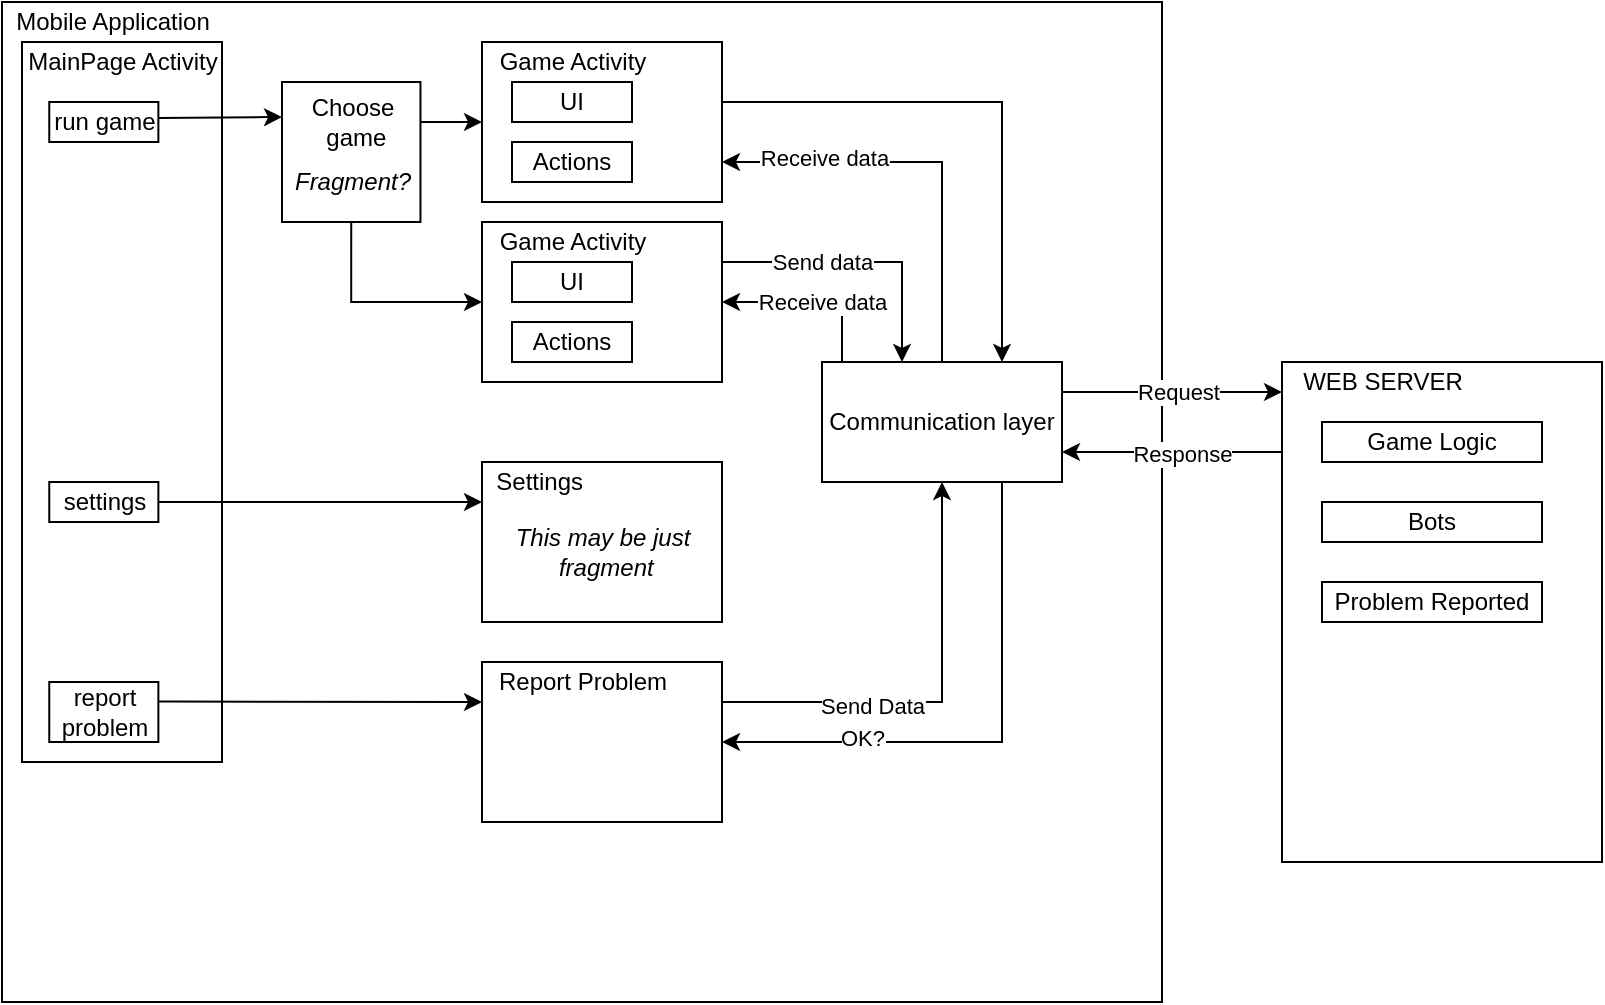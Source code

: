 <mxfile version="13.10.6" type="github"><diagram id="YKCl7_tpdbkNAaApeTe4" name="Page-1"><mxGraphModel dx="1038" dy="500" grid="1" gridSize="10" guides="1" tooltips="1" connect="1" arrows="1" fold="1" page="1" pageScale="1" pageWidth="827" pageHeight="1169" math="0" shadow="0"><root><mxCell id="0"/><mxCell id="1" parent="0"/><mxCell id="JyiQULtDb-w22TgV9soV-6" value="" style="rounded=0;whiteSpace=wrap;html=1;" parent="1" vertex="1"><mxGeometry x="40" y="40" width="580" height="500" as="geometry"/></mxCell><mxCell id="JyiQULtDb-w22TgV9soV-7" value="Mobile Application" style="text;html=1;align=center;verticalAlign=middle;resizable=0;points=[];autosize=1;" parent="1" vertex="1"><mxGeometry x="40" y="40" width="110" height="20" as="geometry"/></mxCell><mxCell id="JyiQULtDb-w22TgV9soV-18" style="edgeStyle=orthogonalEdgeStyle;rounded=0;orthogonalLoop=1;jettySize=auto;html=1;exitX=1;exitY=0.5;exitDx=0;exitDy=0;entryX=0.75;entryY=0;entryDx=0;entryDy=0;" parent="1" source="JyiQULtDb-w22TgV9soV-13" target="JyiQULtDb-w22TgV9soV-16" edge="1"><mxGeometry relative="1" as="geometry"><Array as="points"><mxPoint x="320" y="90"/><mxPoint x="540" y="90"/></Array></mxGeometry></mxCell><mxCell id="JyiQULtDb-w22TgV9soV-20" value="Send data" style="edgeLabel;html=1;align=center;verticalAlign=middle;resizable=0;points=[];" parent="JyiQULtDb-w22TgV9soV-18" vertex="1" connectable="0"><mxGeometry x="-0.304" relative="1" as="geometry"><mxPoint x="-32" as="offset"/></mxGeometry></mxCell><mxCell id="JyiQULtDb-w22TgV9soV-17" style="edgeStyle=orthogonalEdgeStyle;rounded=0;orthogonalLoop=1;jettySize=auto;html=1;exitX=1;exitY=0.25;exitDx=0;exitDy=0;" parent="1" source="JyiQULtDb-w22TgV9soV-16" edge="1"><mxGeometry relative="1" as="geometry"><mxPoint x="680" y="235" as="targetPoint"/><Array as="points"><mxPoint x="590" y="235"/><mxPoint x="590" y="235"/></Array></mxGeometry></mxCell><mxCell id="JyiQULtDb-w22TgV9soV-26" value="Request" style="edgeLabel;html=1;align=center;verticalAlign=middle;resizable=0;points=[];" parent="JyiQULtDb-w22TgV9soV-17" vertex="1" connectable="0"><mxGeometry x="0.056" relative="1" as="geometry"><mxPoint as="offset"/></mxGeometry></mxCell><mxCell id="JyiQULtDb-w22TgV9soV-19" style="edgeStyle=orthogonalEdgeStyle;rounded=0;orthogonalLoop=1;jettySize=auto;html=1;exitX=0.5;exitY=0;exitDx=0;exitDy=0;entryX=1;entryY=0.75;entryDx=0;entryDy=0;" parent="1" source="JyiQULtDb-w22TgV9soV-16" target="JyiQULtDb-w22TgV9soV-13" edge="1"><mxGeometry relative="1" as="geometry"><Array as="points"><mxPoint x="510" y="120"/></Array></mxGeometry></mxCell><mxCell id="JyiQULtDb-w22TgV9soV-21" value="Receive data" style="edgeLabel;html=1;align=center;verticalAlign=middle;resizable=0;points=[];" parent="JyiQULtDb-w22TgV9soV-19" vertex="1" connectable="0"><mxGeometry x="0.384" y="2" relative="1" as="geometry"><mxPoint x="-13.5" y="-4.5" as="offset"/></mxGeometry></mxCell><mxCell id="JyiQULtDb-w22TgV9soV-38" style="edgeStyle=orthogonalEdgeStyle;rounded=0;orthogonalLoop=1;jettySize=auto;html=1;exitX=0;exitY=0;exitDx=0;exitDy=0;entryX=1;entryY=0.5;entryDx=0;entryDy=0;" parent="1" source="JyiQULtDb-w22TgV9soV-16" target="JyiQULtDb-w22TgV9soV-29" edge="1"><mxGeometry relative="1" as="geometry"><Array as="points"><mxPoint x="460" y="220"/><mxPoint x="460" y="190"/></Array></mxGeometry></mxCell><mxCell id="JyiQULtDb-w22TgV9soV-61" style="edgeStyle=orthogonalEdgeStyle;rounded=0;orthogonalLoop=1;jettySize=auto;html=1;exitX=0.75;exitY=1;exitDx=0;exitDy=0;entryX=1;entryY=0.5;entryDx=0;entryDy=0;" parent="1" source="JyiQULtDb-w22TgV9soV-16" target="JyiQULtDb-w22TgV9soV-53" edge="1"><mxGeometry relative="1" as="geometry"/></mxCell><mxCell id="JyiQULtDb-w22TgV9soV-62" value="OK?" style="edgeLabel;html=1;align=center;verticalAlign=middle;resizable=0;points=[];" parent="JyiQULtDb-w22TgV9soV-61" vertex="1" connectable="0"><mxGeometry x="0.609" y="-2" relative="1" as="geometry"><mxPoint x="17" as="offset"/></mxGeometry></mxCell><mxCell id="JyiQULtDb-w22TgV9soV-16" value="Communication layer" style="whiteSpace=wrap;html=1;" parent="1" vertex="1"><mxGeometry x="450" y="220" width="120" height="60" as="geometry"/></mxCell><mxCell id="JyiQULtDb-w22TgV9soV-25" value="" style="endArrow=classic;html=1;entryX=1;entryY=0.75;entryDx=0;entryDy=0;" parent="1" target="JyiQULtDb-w22TgV9soV-16" edge="1"><mxGeometry width="50" height="50" relative="1" as="geometry"><mxPoint x="680" y="265" as="sourcePoint"/><mxPoint x="520" y="250" as="targetPoint"/></mxGeometry></mxCell><mxCell id="JyiQULtDb-w22TgV9soV-28" value="Response" style="edgeLabel;html=1;align=center;verticalAlign=middle;resizable=0;points=[];" parent="JyiQULtDb-w22TgV9soV-25" vertex="1" connectable="0"><mxGeometry x="0.386" y="1" relative="1" as="geometry"><mxPoint x="26" as="offset"/></mxGeometry></mxCell><mxCell id="JyiQULtDb-w22TgV9soV-37" style="edgeStyle=orthogonalEdgeStyle;rounded=0;orthogonalLoop=1;jettySize=auto;html=1;exitX=1;exitY=0.25;exitDx=0;exitDy=0;" parent="1" source="JyiQULtDb-w22TgV9soV-29" edge="1"><mxGeometry relative="1" as="geometry"><mxPoint x="490" y="220" as="targetPoint"/><Array as="points"><mxPoint x="490" y="170"/><mxPoint x="490" y="220"/></Array></mxGeometry></mxCell><mxCell id="JyiQULtDb-w22TgV9soV-39" value="Send data" style="edgeLabel;html=1;align=center;verticalAlign=middle;resizable=0;points=[];" parent="1" vertex="1" connectable="0"><mxGeometry x="450" y="170" as="geometry"/></mxCell><mxCell id="JyiQULtDb-w22TgV9soV-40" value="Receive data" style="edgeLabel;html=1;align=center;verticalAlign=middle;resizable=0;points=[];" parent="1" vertex="1" connectable="0"><mxGeometry x="450" y="190" as="geometry"/></mxCell><mxCell id="JyiQULtDb-w22TgV9soV-59" style="edgeStyle=orthogonalEdgeStyle;rounded=0;orthogonalLoop=1;jettySize=auto;html=1;exitX=1;exitY=0.25;exitDx=0;exitDy=0;entryX=0.5;entryY=1;entryDx=0;entryDy=0;" parent="1" source="JyiQULtDb-w22TgV9soV-53" target="JyiQULtDb-w22TgV9soV-16" edge="1"><mxGeometry relative="1" as="geometry"/></mxCell><mxCell id="JyiQULtDb-w22TgV9soV-60" value="Send Data" style="edgeLabel;html=1;align=center;verticalAlign=middle;resizable=0;points=[];" parent="JyiQULtDb-w22TgV9soV-59" vertex="1" connectable="0"><mxGeometry x="-0.32" y="-2" relative="1" as="geometry"><mxPoint as="offset"/></mxGeometry></mxCell><mxCell id="JyiQULtDb-w22TgV9soV-65" value="" style="group" parent="1" vertex="1" connectable="0"><mxGeometry x="280" y="60" width="120" height="80" as="geometry"/></mxCell><mxCell id="JyiQULtDb-w22TgV9soV-13" value="" style="whiteSpace=wrap;html=1;" parent="JyiQULtDb-w22TgV9soV-65" vertex="1"><mxGeometry width="120" height="80" as="geometry"/></mxCell><mxCell id="JyiQULtDb-w22TgV9soV-14" value="Game Activity" style="text;html=1;align=center;verticalAlign=middle;resizable=0;points=[];autosize=1;" parent="JyiQULtDb-w22TgV9soV-65" vertex="1"><mxGeometry width="90" height="20" as="geometry"/></mxCell><mxCell id="JyiQULtDb-w22TgV9soV-15" value="UI" style="whiteSpace=wrap;html=1;" parent="JyiQULtDb-w22TgV9soV-65" vertex="1"><mxGeometry x="15" y="20" width="60" height="20" as="geometry"/></mxCell><mxCell id="JyiQULtDb-w22TgV9soV-32" value="Actions" style="whiteSpace=wrap;html=1;" parent="JyiQULtDb-w22TgV9soV-65" vertex="1"><mxGeometry x="15" y="50" width="60" height="20" as="geometry"/></mxCell><mxCell id="JyiQULtDb-w22TgV9soV-66" value="" style="group" parent="1" vertex="1" connectable="0"><mxGeometry x="280" y="150" width="120" height="80" as="geometry"/></mxCell><mxCell id="JyiQULtDb-w22TgV9soV-29" value="" style="whiteSpace=wrap;html=1;" parent="JyiQULtDb-w22TgV9soV-66" vertex="1"><mxGeometry width="120" height="80" as="geometry"/></mxCell><mxCell id="JyiQULtDb-w22TgV9soV-30" value="Game Activity" style="text;html=1;align=center;verticalAlign=middle;resizable=0;points=[];autosize=1;" parent="JyiQULtDb-w22TgV9soV-66" vertex="1"><mxGeometry width="90" height="20" as="geometry"/></mxCell><mxCell id="JyiQULtDb-w22TgV9soV-35" value="UI" style="whiteSpace=wrap;html=1;" parent="JyiQULtDb-w22TgV9soV-66" vertex="1"><mxGeometry x="15" y="20" width="60" height="20" as="geometry"/></mxCell><mxCell id="JyiQULtDb-w22TgV9soV-36" value="Actions" style="whiteSpace=wrap;html=1;" parent="JyiQULtDb-w22TgV9soV-66" vertex="1"><mxGeometry x="15" y="50" width="60" height="20" as="geometry"/></mxCell><mxCell id="JyiQULtDb-w22TgV9soV-69" value="" style="group" parent="1" vertex="1" connectable="0"><mxGeometry x="280" y="270" width="120" height="80" as="geometry"/></mxCell><mxCell id="JyiQULtDb-w22TgV9soV-45" value="" style="whiteSpace=wrap;html=1;" parent="JyiQULtDb-w22TgV9soV-69" vertex="1"><mxGeometry width="120" height="80" as="geometry"/></mxCell><mxCell id="JyiQULtDb-w22TgV9soV-46" value="Settings&amp;nbsp;" style="text;html=1;align=center;verticalAlign=middle;resizable=0;points=[];autosize=1;" parent="JyiQULtDb-w22TgV9soV-69" vertex="1"><mxGeometry width="60" height="20" as="geometry"/></mxCell><mxCell id="JyiQULtDb-w22TgV9soV-64" value="&lt;i&gt;This may be just&lt;br&gt;&amp;nbsp;fragment&lt;/i&gt;" style="text;html=1;align=center;verticalAlign=middle;resizable=0;points=[];autosize=1;" parent="JyiQULtDb-w22TgV9soV-69" vertex="1"><mxGeometry x="10" y="30" width="100" height="30" as="geometry"/></mxCell><mxCell id="JyiQULtDb-w22TgV9soV-70" value="" style="group" parent="1" vertex="1" connectable="0"><mxGeometry x="680" y="220" width="160" height="250" as="geometry"/></mxCell><mxCell id="JyiQULtDb-w22TgV9soV-5" value="" style="rounded=0;whiteSpace=wrap;html=1;" parent="JyiQULtDb-w22TgV9soV-70" vertex="1"><mxGeometry width="160" height="250" as="geometry"/></mxCell><mxCell id="JyiQULtDb-w22TgV9soV-49" value="WEB SERVER" style="text;html=1;align=center;verticalAlign=middle;resizable=0;points=[];autosize=1;" parent="JyiQULtDb-w22TgV9soV-70" vertex="1"><mxGeometry width="100" height="20" as="geometry"/></mxCell><mxCell id="JyiQULtDb-w22TgV9soV-50" value="Game Logic" style="whiteSpace=wrap;html=1;" parent="JyiQULtDb-w22TgV9soV-70" vertex="1"><mxGeometry x="20" y="30" width="110" height="20" as="geometry"/></mxCell><mxCell id="JyiQULtDb-w22TgV9soV-52" value="Bots" style="whiteSpace=wrap;html=1;" parent="JyiQULtDb-w22TgV9soV-70" vertex="1"><mxGeometry x="20" y="70" width="110" height="20" as="geometry"/></mxCell><mxCell id="JyiQULtDb-w22TgV9soV-63" value="Problem Reported" style="whiteSpace=wrap;html=1;" parent="JyiQULtDb-w22TgV9soV-70" vertex="1"><mxGeometry x="20" y="110" width="110" height="20" as="geometry"/></mxCell><mxCell id="JyiQULtDb-w22TgV9soV-51" style="edgeStyle=orthogonalEdgeStyle;rounded=0;orthogonalLoop=1;jettySize=auto;html=1;exitX=0.5;exitY=1;exitDx=0;exitDy=0;" parent="JyiQULtDb-w22TgV9soV-70" source="JyiQULtDb-w22TgV9soV-50" target="JyiQULtDb-w22TgV9soV-50" edge="1"><mxGeometry relative="1" as="geometry"/></mxCell><mxCell id="JyiQULtDb-w22TgV9soV-71" value="" style="group" parent="1" vertex="1" connectable="0"><mxGeometry x="280" y="370" width="120" height="80" as="geometry"/></mxCell><mxCell id="JyiQULtDb-w22TgV9soV-53" value="" style="whiteSpace=wrap;html=1;" parent="JyiQULtDb-w22TgV9soV-71" vertex="1"><mxGeometry width="120" height="80" as="geometry"/></mxCell><mxCell id="JyiQULtDb-w22TgV9soV-58" value="Report Problem" style="text;html=1;align=center;verticalAlign=middle;resizable=0;points=[];autosize=1;" parent="JyiQULtDb-w22TgV9soV-71" vertex="1"><mxGeometry width="100" height="20" as="geometry"/></mxCell><mxCell id="JyiQULtDb-w22TgV9soV-74" value="" style="group" parent="1" vertex="1" connectable="0"><mxGeometry x="50" y="60" width="100" height="360" as="geometry"/></mxCell><mxCell id="JyiQULtDb-w22TgV9soV-8" value="" style="whiteSpace=wrap;html=1;" parent="JyiQULtDb-w22TgV9soV-74" vertex="1"><mxGeometry width="100" height="360" as="geometry"/></mxCell><mxCell id="JyiQULtDb-w22TgV9soV-9" value="MainPage Activity" style="text;html=1;align=center;verticalAlign=middle;resizable=0;points=[];autosize=1;" parent="JyiQULtDb-w22TgV9soV-74" vertex="1"><mxGeometry x="-5" width="110" height="20" as="geometry"/></mxCell><mxCell id="JyiQULtDb-w22TgV9soV-10" value="run game" style="whiteSpace=wrap;html=1;" parent="JyiQULtDb-w22TgV9soV-74" vertex="1"><mxGeometry x="13.636" y="30" width="54.545" height="20" as="geometry"/></mxCell><mxCell id="JyiQULtDb-w22TgV9soV-11" value="settings" style="whiteSpace=wrap;html=1;" parent="JyiQULtDb-w22TgV9soV-74" vertex="1"><mxGeometry x="13.636" y="220" width="54.545" height="20" as="geometry"/></mxCell><mxCell id="JyiQULtDb-w22TgV9soV-12" value="report problem" style="whiteSpace=wrap;html=1;" parent="JyiQULtDb-w22TgV9soV-74" vertex="1"><mxGeometry x="13.636" y="320" width="54.545" height="30" as="geometry"/></mxCell><mxCell id="JyiQULtDb-w22TgV9soV-47" style="edgeStyle=orthogonalEdgeStyle;rounded=0;orthogonalLoop=1;jettySize=auto;html=1;exitX=1;exitY=0.5;exitDx=0;exitDy=0;entryX=0;entryY=0.25;entryDx=0;entryDy=0;" parent="1" source="JyiQULtDb-w22TgV9soV-11" target="JyiQULtDb-w22TgV9soV-45" edge="1"><mxGeometry relative="1" as="geometry"/></mxCell><mxCell id="JyiQULtDb-w22TgV9soV-57" style="edgeStyle=orthogonalEdgeStyle;rounded=0;orthogonalLoop=1;jettySize=auto;html=1;exitX=0.996;exitY=0.326;exitDx=0;exitDy=0;entryX=0;entryY=0.25;entryDx=0;entryDy=0;exitPerimeter=0;" parent="1" source="JyiQULtDb-w22TgV9soV-12" target="JyiQULtDb-w22TgV9soV-53" edge="1"><mxGeometry relative="1" as="geometry"><Array as="points"><mxPoint x="125" y="390"/></Array></mxGeometry></mxCell><mxCell id="JyiQULtDb-w22TgV9soV-86" style="edgeStyle=orthogonalEdgeStyle;rounded=0;orthogonalLoop=1;jettySize=auto;html=1;exitX=0.5;exitY=1;exitDx=0;exitDy=0;entryX=0;entryY=0.5;entryDx=0;entryDy=0;" parent="1" source="JyiQULtDb-w22TgV9soV-80" target="JyiQULtDb-w22TgV9soV-29" edge="1"><mxGeometry relative="1" as="geometry"/></mxCell><mxCell id="JyiQULtDb-w22TgV9soV-87" style="edgeStyle=orthogonalEdgeStyle;rounded=0;orthogonalLoop=1;jettySize=auto;html=1;entryX=0;entryY=0.5;entryDx=0;entryDy=0;" parent="1" source="JyiQULtDb-w22TgV9soV-81" target="JyiQULtDb-w22TgV9soV-13" edge="1"><mxGeometry relative="1" as="geometry"/></mxCell><mxCell id="JyiQULtDb-w22TgV9soV-90" value="" style="group" parent="1" vertex="1" connectable="0"><mxGeometry x="180" y="80" width="70.001" height="70" as="geometry"/></mxCell><mxCell id="JyiQULtDb-w22TgV9soV-80" value="" style="rounded=0;whiteSpace=wrap;html=1;" parent="JyiQULtDb-w22TgV9soV-90" vertex="1"><mxGeometry width="69.231" height="70" as="geometry"/></mxCell><mxCell id="JyiQULtDb-w22TgV9soV-81" value="Choose&lt;br&gt;&amp;nbsp;game" style="text;html=1;align=center;verticalAlign=middle;resizable=0;points=[];autosize=1;" parent="JyiQULtDb-w22TgV9soV-90" vertex="1"><mxGeometry x="4.62" y="5" width="60" height="30" as="geometry"/></mxCell><mxCell id="JyiQULtDb-w22TgV9soV-89" value="&lt;i&gt;Fragment?&lt;/i&gt;" style="text;html=1;align=center;verticalAlign=middle;resizable=0;points=[];autosize=1;" parent="JyiQULtDb-w22TgV9soV-90" vertex="1"><mxGeometry x="0.001" y="40" width="70" height="20" as="geometry"/></mxCell><mxCell id="JyiQULtDb-w22TgV9soV-92" style="edgeStyle=orthogonalEdgeStyle;rounded=0;orthogonalLoop=1;jettySize=auto;html=1;entryX=0;entryY=0.25;entryDx=0;entryDy=0;" parent="1" target="JyiQULtDb-w22TgV9soV-80" edge="1"><mxGeometry relative="1" as="geometry"><mxPoint x="118" y="98" as="sourcePoint"/><Array as="points"><mxPoint x="118" y="98"/><mxPoint x="149" y="98"/></Array></mxGeometry></mxCell></root></mxGraphModel></diagram></mxfile>